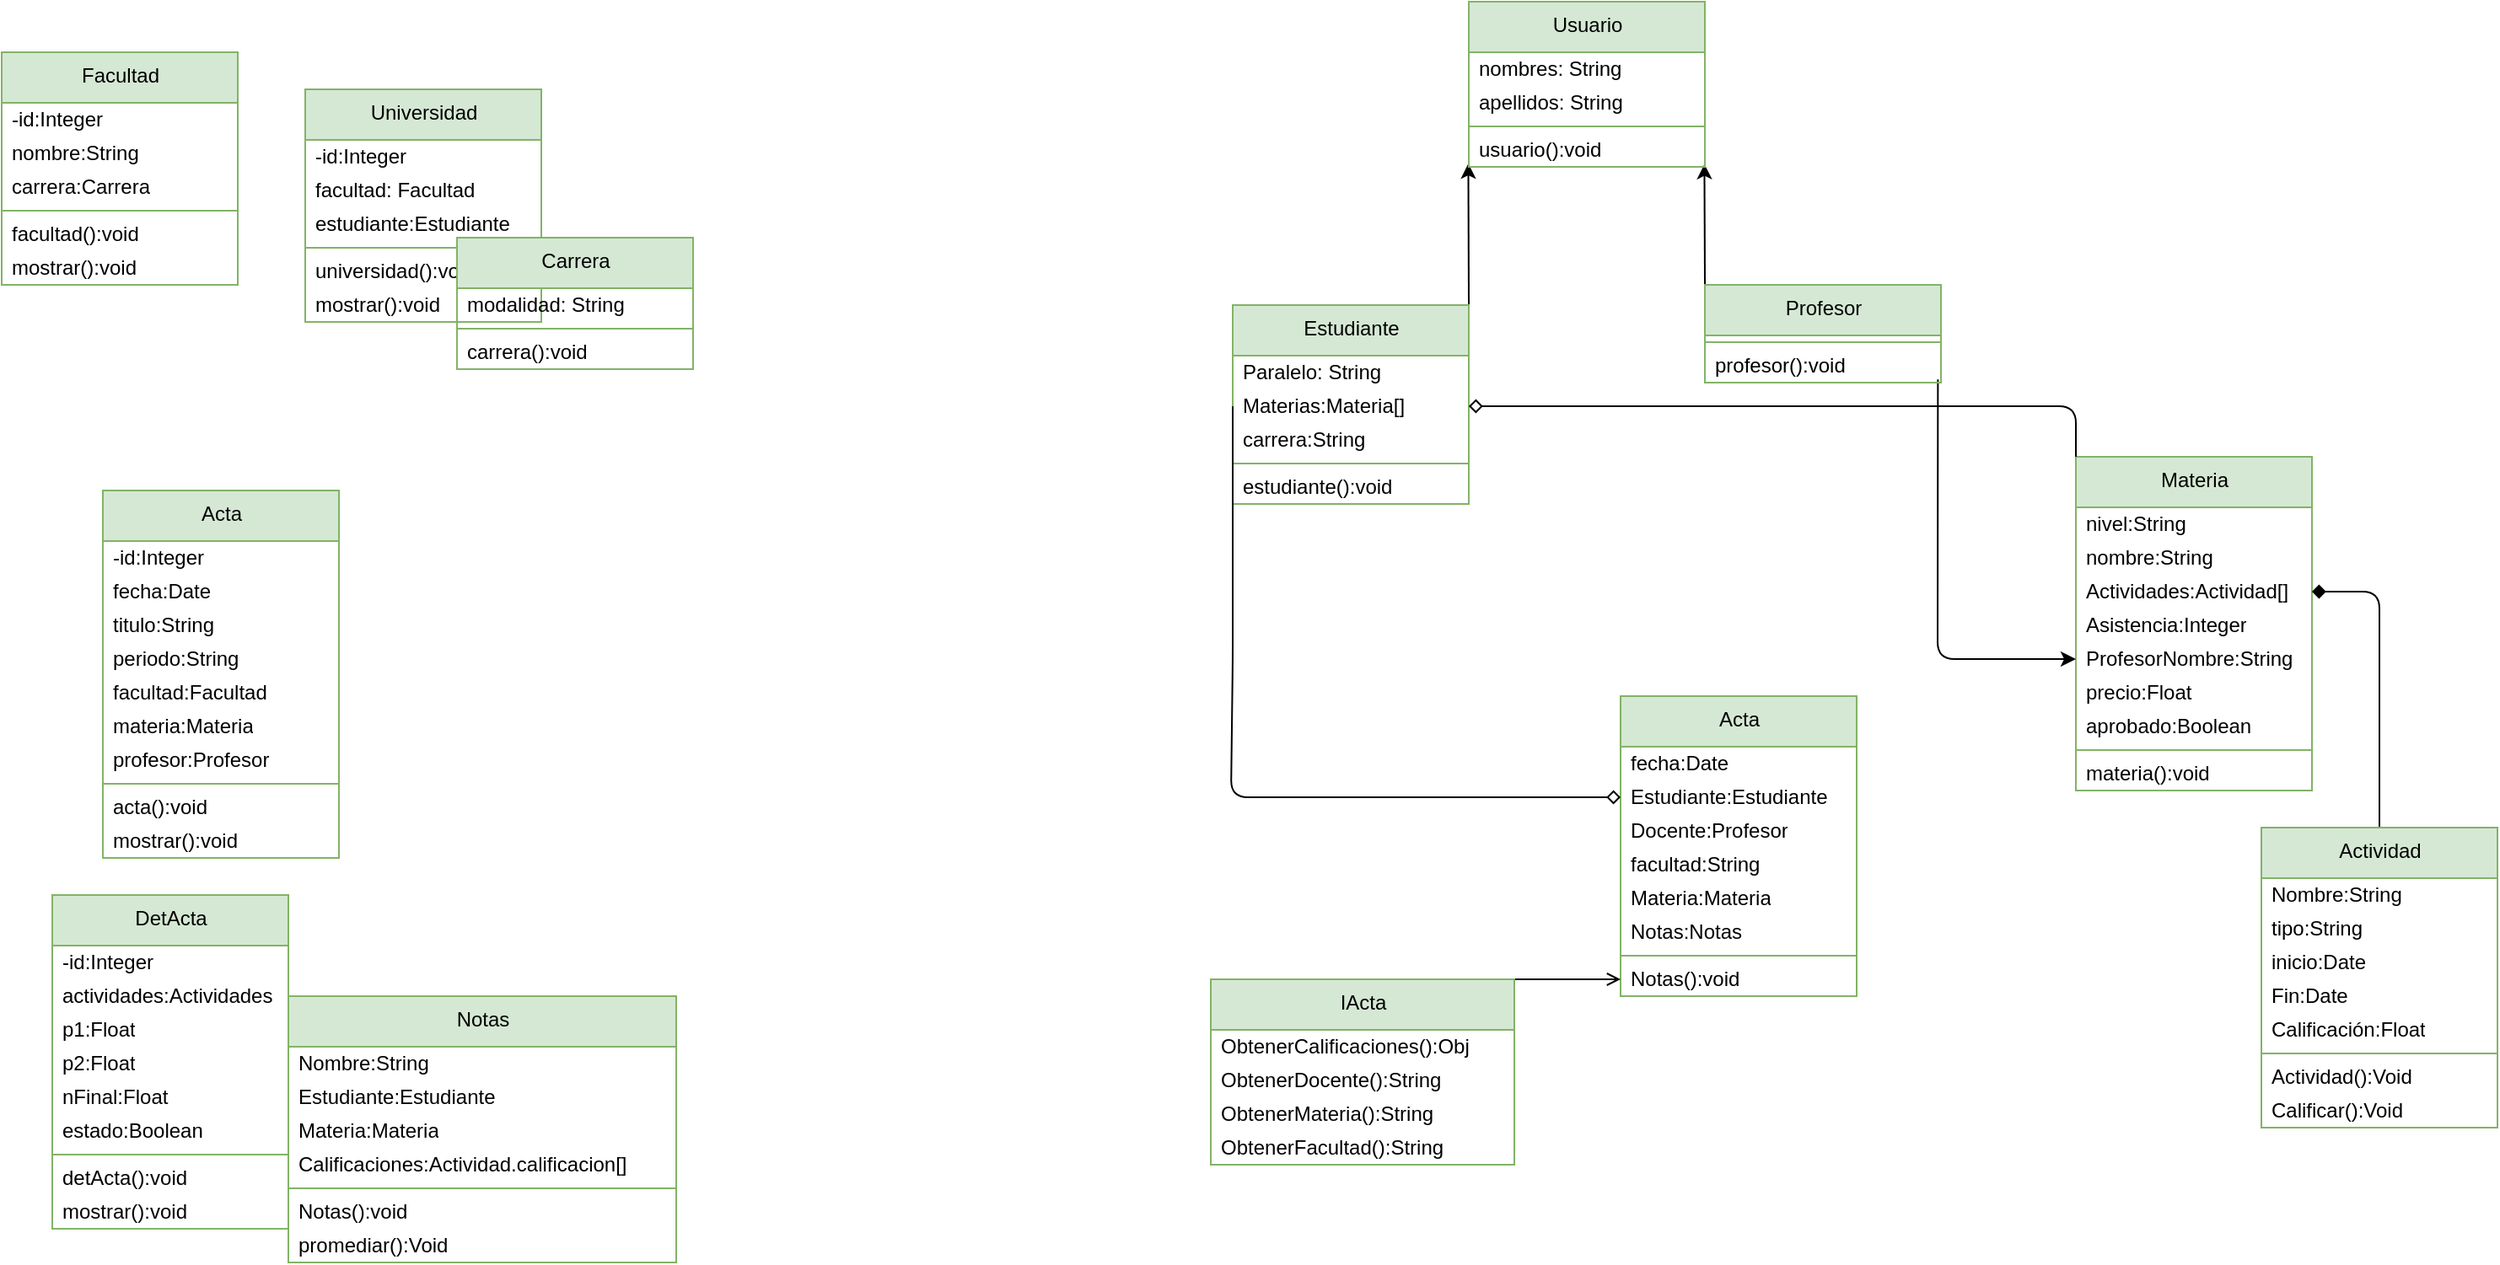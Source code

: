 <mxfile>
    <diagram id="zpyS--Fx3oO-r_F99x0X" name="Página-1">
        <mxGraphModel dx="945" dy="819" grid="1" gridSize="10" guides="1" tooltips="1" connect="1" arrows="1" fold="1" page="1" pageScale="1" pageWidth="827" pageHeight="1169" math="0" shadow="0">
            <root>
                <mxCell id="0"/>
                <mxCell id="1" parent="0"/>
                <mxCell id="2" value="Universidad" style="swimlane;fontStyle=0;align=center;verticalAlign=top;childLayout=stackLayout;horizontal=1;startSize=30;horizontalStack=0;resizeParent=1;resizeParentMax=0;resizeLast=0;collapsible=0;marginBottom=0;html=1;fillColor=#d5e8d4;strokeColor=#82b366;" parent="1" vertex="1">
                    <mxGeometry x="290" y="62" width="140" height="138" as="geometry"/>
                </mxCell>
                <mxCell id="3" value="-id:Integer" style="text;html=1;strokeColor=none;fillColor=none;align=left;verticalAlign=middle;spacingLeft=4;spacingRight=4;overflow=hidden;rotatable=0;points=[[0,0.5],[1,0.5]];portConstraint=eastwest;" parent="2" vertex="1">
                    <mxGeometry y="30" width="140" height="20" as="geometry"/>
                </mxCell>
                <mxCell id="6" value="facultad: Facultad" style="text;html=1;strokeColor=none;fillColor=none;align=left;verticalAlign=middle;spacingLeft=4;spacingRight=4;overflow=hidden;rotatable=0;points=[[0,0.5],[1,0.5]];portConstraint=eastwest;" parent="2" vertex="1">
                    <mxGeometry y="50" width="140" height="20" as="geometry"/>
                </mxCell>
                <mxCell id="12" value="estudiante:Estudiante" style="text;html=1;strokeColor=none;fillColor=none;align=left;verticalAlign=middle;spacingLeft=4;spacingRight=4;overflow=hidden;rotatable=0;points=[[0,0.5],[1,0.5]];portConstraint=eastwest;" parent="2" vertex="1">
                    <mxGeometry y="70" width="140" height="20" as="geometry"/>
                </mxCell>
                <mxCell id="7" value="" style="line;strokeWidth=1;fillColor=#d5e8d4;align=left;verticalAlign=middle;spacingTop=-1;spacingLeft=3;spacingRight=3;rotatable=0;labelPosition=right;points=[];portConstraint=eastwest;strokeColor=#82b366;" parent="2" vertex="1">
                    <mxGeometry y="90" width="140" height="8" as="geometry"/>
                </mxCell>
                <mxCell id="8" value="universidad():void" style="text;html=1;strokeColor=none;fillColor=none;align=left;verticalAlign=middle;spacingLeft=4;spacingRight=4;overflow=hidden;rotatable=0;points=[[0,0.5],[1,0.5]];portConstraint=eastwest;" parent="2" vertex="1">
                    <mxGeometry y="98" width="140" height="20" as="geometry"/>
                </mxCell>
                <mxCell id="9" value="mostrar():void" style="text;html=1;strokeColor=none;fillColor=none;align=left;verticalAlign=middle;spacingLeft=4;spacingRight=4;overflow=hidden;rotatable=0;points=[[0,0.5],[1,0.5]];portConstraint=eastwest;" parent="2" vertex="1">
                    <mxGeometry y="118" width="140" height="20" as="geometry"/>
                </mxCell>
                <mxCell id="13" value="Facultad" style="swimlane;fontStyle=0;align=center;verticalAlign=top;childLayout=stackLayout;horizontal=1;startSize=30;horizontalStack=0;resizeParent=1;resizeParentMax=0;resizeLast=0;collapsible=0;marginBottom=0;html=1;fillColor=#d5e8d4;strokeColor=#82b366;" parent="1" vertex="1">
                    <mxGeometry x="110" y="40" width="140" height="138" as="geometry"/>
                </mxCell>
                <mxCell id="14" value="-id:Integer" style="text;html=1;strokeColor=none;fillColor=none;align=left;verticalAlign=middle;spacingLeft=4;spacingRight=4;overflow=hidden;rotatable=0;points=[[0,0.5],[1,0.5]];portConstraint=eastwest;" parent="13" vertex="1">
                    <mxGeometry y="30" width="140" height="20" as="geometry"/>
                </mxCell>
                <mxCell id="94" value="nombre:String" style="text;html=1;strokeColor=none;fillColor=none;align=left;verticalAlign=middle;spacingLeft=4;spacingRight=4;overflow=hidden;rotatable=0;points=[[0,0.5],[1,0.5]];portConstraint=eastwest;" parent="13" vertex="1">
                    <mxGeometry y="50" width="140" height="20" as="geometry"/>
                </mxCell>
                <mxCell id="15" value="carrera:Carrera" style="text;html=1;strokeColor=none;fillColor=none;align=left;verticalAlign=middle;spacingLeft=4;spacingRight=4;overflow=hidden;rotatable=0;points=[[0,0.5],[1,0.5]];portConstraint=eastwest;" parent="13" vertex="1">
                    <mxGeometry y="70" width="140" height="20" as="geometry"/>
                </mxCell>
                <mxCell id="17" value="" style="line;strokeWidth=1;fillColor=#d5e8d4;align=left;verticalAlign=middle;spacingTop=-1;spacingLeft=3;spacingRight=3;rotatable=0;labelPosition=right;points=[];portConstraint=eastwest;strokeColor=#82b366;" parent="13" vertex="1">
                    <mxGeometry y="90" width="140" height="8" as="geometry"/>
                </mxCell>
                <mxCell id="18" value="facultad():void" style="text;html=1;strokeColor=none;fillColor=none;align=left;verticalAlign=middle;spacingLeft=4;spacingRight=4;overflow=hidden;rotatable=0;points=[[0,0.5],[1,0.5]];portConstraint=eastwest;" parent="13" vertex="1">
                    <mxGeometry y="98" width="140" height="20" as="geometry"/>
                </mxCell>
                <mxCell id="19" value="mostrar():void" style="text;html=1;strokeColor=none;fillColor=none;align=left;verticalAlign=middle;spacingLeft=4;spacingRight=4;overflow=hidden;rotatable=0;points=[[0,0.5],[1,0.5]];portConstraint=eastwest;" parent="13" vertex="1">
                    <mxGeometry y="118" width="140" height="20" as="geometry"/>
                </mxCell>
                <mxCell id="20" value="Carrera" style="swimlane;fontStyle=0;align=center;verticalAlign=top;childLayout=stackLayout;horizontal=1;startSize=30;horizontalStack=0;resizeParent=1;resizeParentMax=0;resizeLast=0;collapsible=0;marginBottom=0;html=1;fillColor=#d5e8d4;strokeColor=#82b366;" parent="1" vertex="1">
                    <mxGeometry x="380" y="150" width="140" height="78" as="geometry"/>
                </mxCell>
                <mxCell id="22" value="modalidad: String" style="text;html=1;strokeColor=none;fillColor=none;align=left;verticalAlign=middle;spacingLeft=4;spacingRight=4;overflow=hidden;rotatable=0;points=[[0,0.5],[1,0.5]];portConstraint=eastwest;" parent="20" vertex="1">
                    <mxGeometry y="30" width="140" height="20" as="geometry"/>
                </mxCell>
                <mxCell id="24" value="" style="line;strokeWidth=1;fillColor=#d5e8d4;align=left;verticalAlign=middle;spacingTop=-1;spacingLeft=3;spacingRight=3;rotatable=0;labelPosition=right;points=[];portConstraint=eastwest;strokeColor=#82b366;" parent="20" vertex="1">
                    <mxGeometry y="50" width="140" height="8" as="geometry"/>
                </mxCell>
                <mxCell id="25" value="carrera():void" style="text;html=1;strokeColor=none;fillColor=none;align=left;verticalAlign=middle;spacingLeft=4;spacingRight=4;overflow=hidden;rotatable=0;points=[[0,0.5],[1,0.5]];portConstraint=eastwest;" parent="20" vertex="1">
                    <mxGeometry y="58" width="140" height="20" as="geometry"/>
                </mxCell>
                <mxCell id="157" style="edgeStyle=none;html=1;exitX=1;exitY=0;exitDx=0;exitDy=0;entryX=-0.002;entryY=0.9;entryDx=0;entryDy=0;entryPerimeter=0;" parent="1" source="29" target="65" edge="1">
                    <mxGeometry relative="1" as="geometry"/>
                </mxCell>
                <mxCell id="29" value="Estudiante" style="swimlane;fontStyle=0;align=center;verticalAlign=top;childLayout=stackLayout;horizontal=1;startSize=30;horizontalStack=0;resizeParent=1;resizeParentMax=0;resizeLast=0;collapsible=0;marginBottom=0;html=1;fillColor=#d5e8d4;strokeColor=#82b366;" parent="1" vertex="1">
                    <mxGeometry x="840" y="190" width="140" height="118" as="geometry"/>
                </mxCell>
                <mxCell id="63" value="Paralelo: String" style="text;html=1;strokeColor=none;fillColor=none;align=left;verticalAlign=middle;spacingLeft=4;spacingRight=4;overflow=hidden;rotatable=0;points=[[0,0.5],[1,0.5]];portConstraint=eastwest;" parent="29" vertex="1">
                    <mxGeometry y="30" width="140" height="20" as="geometry"/>
                </mxCell>
                <mxCell id="151" value="Materias:Materia[]" style="text;html=1;strokeColor=none;fillColor=none;align=left;verticalAlign=middle;spacingLeft=4;spacingRight=4;overflow=hidden;rotatable=0;points=[[0,0.5],[1,0.5]];portConstraint=eastwest;" parent="29" vertex="1">
                    <mxGeometry y="50" width="140" height="20" as="geometry"/>
                </mxCell>
                <mxCell id="152" value="carrera:String" style="text;html=1;strokeColor=none;fillColor=none;align=left;verticalAlign=middle;spacingLeft=4;spacingRight=4;overflow=hidden;rotatable=0;points=[[0,0.5],[1,0.5]];portConstraint=eastwest;" parent="29" vertex="1">
                    <mxGeometry y="70" width="140" height="20" as="geometry"/>
                </mxCell>
                <mxCell id="34" value="" style="line;strokeWidth=1;fillColor=#d5e8d4;align=left;verticalAlign=middle;spacingTop=-1;spacingLeft=3;spacingRight=3;rotatable=0;labelPosition=right;points=[];portConstraint=eastwest;strokeColor=#82b366;" parent="29" vertex="1">
                    <mxGeometry y="90" width="140" height="8" as="geometry"/>
                </mxCell>
                <mxCell id="35" value="estudiante():void" style="text;html=1;strokeColor=none;fillColor=none;align=left;verticalAlign=middle;spacingLeft=4;spacingRight=4;overflow=hidden;rotatable=0;points=[[0,0.5],[1,0.5]];portConstraint=eastwest;" parent="29" vertex="1">
                    <mxGeometry y="98" width="140" height="20" as="geometry"/>
                </mxCell>
                <mxCell id="153" style="edgeStyle=none;html=1;entryX=0.998;entryY=0.917;entryDx=0;entryDy=0;entryPerimeter=0;exitX=0;exitY=0;exitDx=0;exitDy=0;fontStyle=0;" parent="1" source="49" target="65" edge="1">
                    <mxGeometry relative="1" as="geometry"/>
                </mxCell>
                <mxCell id="58" value="Usuario" style="swimlane;fontStyle=0;align=center;verticalAlign=top;childLayout=stackLayout;horizontal=1;startSize=30;horizontalStack=0;resizeParent=1;resizeParentMax=0;resizeLast=0;collapsible=0;marginBottom=0;html=1;fillColor=#d5e8d4;strokeColor=#82b366;" parent="1" vertex="1">
                    <mxGeometry x="980" y="10" width="140" height="98" as="geometry"/>
                </mxCell>
                <mxCell id="60" value="nombres: String" style="text;html=1;strokeColor=none;fillColor=none;align=left;verticalAlign=middle;spacingLeft=4;spacingRight=4;overflow=hidden;rotatable=0;points=[[0,0.5],[1,0.5]];portConstraint=eastwest;" parent="58" vertex="1">
                    <mxGeometry y="30" width="140" height="20" as="geometry"/>
                </mxCell>
                <mxCell id="61" value="apellidos: String" style="text;html=1;strokeColor=none;fillColor=none;align=left;verticalAlign=middle;spacingLeft=4;spacingRight=4;overflow=hidden;rotatable=0;points=[[0,0.5],[1,0.5]];portConstraint=eastwest;" parent="58" vertex="1">
                    <mxGeometry y="50" width="140" height="20" as="geometry"/>
                </mxCell>
                <mxCell id="64" value="" style="line;strokeWidth=1;fillColor=#d5e8d4;align=left;verticalAlign=middle;spacingTop=-1;spacingLeft=3;spacingRight=3;rotatable=0;labelPosition=right;points=[];portConstraint=eastwest;strokeColor=#82b366;" parent="58" vertex="1">
                    <mxGeometry y="70" width="140" height="8" as="geometry"/>
                </mxCell>
                <mxCell id="65" value="usuario():void" style="text;html=1;strokeColor=none;fillColor=none;align=left;verticalAlign=middle;spacingLeft=4;spacingRight=4;overflow=hidden;rotatable=0;points=[[0,0.5],[1,0.5]];portConstraint=eastwest;" parent="58" vertex="1">
                    <mxGeometry y="78" width="140" height="20" as="geometry"/>
                </mxCell>
                <mxCell id="73" value="Materia" style="swimlane;fontStyle=0;align=center;verticalAlign=top;childLayout=stackLayout;horizontal=1;startSize=30;horizontalStack=0;resizeParent=1;resizeParentMax=0;resizeLast=0;collapsible=0;marginBottom=0;html=1;fillColor=#d5e8d4;strokeColor=#82b366;" parent="1" vertex="1">
                    <mxGeometry x="1340" y="280" width="140" height="198" as="geometry"/>
                </mxCell>
                <mxCell id="96" value="nivel:String" style="text;html=1;strokeColor=none;fillColor=none;align=left;verticalAlign=middle;spacingLeft=4;spacingRight=4;overflow=hidden;rotatable=0;points=[[0,0.5],[1,0.5]];portConstraint=eastwest;" parent="73" vertex="1">
                    <mxGeometry y="30" width="140" height="20" as="geometry"/>
                </mxCell>
                <mxCell id="95" value="nombre:String" style="text;html=1;strokeColor=none;fillColor=none;align=left;verticalAlign=middle;spacingLeft=4;spacingRight=4;overflow=hidden;rotatable=0;points=[[0,0.5],[1,0.5]];portConstraint=eastwest;" parent="73" vertex="1">
                    <mxGeometry y="50" width="140" height="20" as="geometry"/>
                </mxCell>
                <mxCell id="159" value="Actividades:Actividad[]" style="text;html=1;strokeColor=none;fillColor=none;align=left;verticalAlign=middle;spacingLeft=4;spacingRight=4;overflow=hidden;rotatable=0;points=[[0,0.5],[1,0.5]];portConstraint=eastwest;" parent="73" vertex="1">
                    <mxGeometry y="70" width="140" height="20" as="geometry"/>
                </mxCell>
                <mxCell id="68" value="Asistencia:Integer" style="text;html=1;strokeColor=none;fillColor=none;align=left;verticalAlign=middle;spacingLeft=4;spacingRight=4;overflow=hidden;rotatable=0;points=[[0,0.5],[1,0.5]];portConstraint=eastwest;" parent="73" vertex="1">
                    <mxGeometry y="90" width="140" height="20" as="geometry"/>
                </mxCell>
                <mxCell id="199" value="ProfesorNombre:String" style="text;html=1;strokeColor=none;fillColor=none;align=left;verticalAlign=middle;spacingLeft=4;spacingRight=4;overflow=hidden;rotatable=0;points=[[0,0.5],[1,0.5]];portConstraint=eastwest;" vertex="1" parent="73">
                    <mxGeometry y="110" width="140" height="20" as="geometry"/>
                </mxCell>
                <mxCell id="200" value="precio:Float" style="text;html=1;strokeColor=none;fillColor=none;align=left;verticalAlign=middle;spacingLeft=4;spacingRight=4;overflow=hidden;rotatable=0;points=[[0,0.5],[1,0.5]];portConstraint=eastwest;" vertex="1" parent="73">
                    <mxGeometry y="130" width="140" height="20" as="geometry"/>
                </mxCell>
                <mxCell id="190" value="aprobado:Boolean" style="text;html=1;strokeColor=none;fillColor=none;align=left;verticalAlign=middle;spacingLeft=4;spacingRight=4;overflow=hidden;rotatable=0;points=[[0,0.5],[1,0.5]];portConstraint=eastwest;" vertex="1" parent="73">
                    <mxGeometry y="150" width="140" height="20" as="geometry"/>
                </mxCell>
                <mxCell id="76" value="" style="line;strokeWidth=1;fillColor=#d5e8d4;align=left;verticalAlign=middle;spacingTop=-1;spacingLeft=3;spacingRight=3;rotatable=0;labelPosition=right;points=[];portConstraint=eastwest;strokeColor=#82b366;" parent="73" vertex="1">
                    <mxGeometry y="170" width="140" height="8" as="geometry"/>
                </mxCell>
                <mxCell id="77" value="materia():void" style="text;html=1;strokeColor=none;fillColor=none;align=left;verticalAlign=middle;spacingLeft=4;spacingRight=4;overflow=hidden;rotatable=0;points=[[0,0.5],[1,0.5]];portConstraint=eastwest;" parent="73" vertex="1">
                    <mxGeometry y="178" width="140" height="20" as="geometry"/>
                </mxCell>
                <mxCell id="80" value="Acta" style="swimlane;fontStyle=0;align=center;verticalAlign=top;childLayout=stackLayout;horizontal=1;startSize=30;horizontalStack=0;resizeParent=1;resizeParentMax=0;resizeLast=0;collapsible=0;marginBottom=0;html=1;fillColor=#d5e8d4;strokeColor=#82b366;" parent="1" vertex="1">
                    <mxGeometry x="170" y="300" width="140" height="218" as="geometry"/>
                </mxCell>
                <mxCell id="81" value="-id:Integer" style="text;html=1;strokeColor=none;fillColor=none;align=left;verticalAlign=middle;spacingLeft=4;spacingRight=4;overflow=hidden;rotatable=0;points=[[0,0.5],[1,0.5]];portConstraint=eastwest;" parent="80" vertex="1">
                    <mxGeometry y="30" width="140" height="20" as="geometry"/>
                </mxCell>
                <mxCell id="82" value="fecha:Date" style="text;html=1;strokeColor=none;fillColor=none;align=left;verticalAlign=middle;spacingLeft=4;spacingRight=4;overflow=hidden;rotatable=0;points=[[0,0.5],[1,0.5]];portConstraint=eastwest;" parent="80" vertex="1">
                    <mxGeometry y="50" width="140" height="20" as="geometry"/>
                </mxCell>
                <mxCell id="83" value="titulo:String" style="text;html=1;strokeColor=none;fillColor=none;align=left;verticalAlign=middle;spacingLeft=4;spacingRight=4;overflow=hidden;rotatable=0;points=[[0,0.5],[1,0.5]];portConstraint=eastwest;" parent="80" vertex="1">
                    <mxGeometry y="70" width="140" height="20" as="geometry"/>
                </mxCell>
                <mxCell id="93" value="periodo:String" style="text;html=1;strokeColor=none;fillColor=none;align=left;verticalAlign=middle;spacingLeft=4;spacingRight=4;overflow=hidden;rotatable=0;points=[[0,0.5],[1,0.5]];portConstraint=eastwest;" parent="80" vertex="1">
                    <mxGeometry y="90" width="140" height="20" as="geometry"/>
                </mxCell>
                <mxCell id="84" value="facultad:Facultad" style="text;html=1;strokeColor=none;fillColor=none;align=left;verticalAlign=middle;spacingLeft=4;spacingRight=4;overflow=hidden;rotatable=0;points=[[0,0.5],[1,0.5]];portConstraint=eastwest;" parent="80" vertex="1">
                    <mxGeometry y="110" width="140" height="20" as="geometry"/>
                </mxCell>
                <mxCell id="86" value="materia:Materia" style="text;html=1;strokeColor=none;fillColor=none;align=left;verticalAlign=middle;spacingLeft=4;spacingRight=4;overflow=hidden;rotatable=0;points=[[0,0.5],[1,0.5]];portConstraint=eastwest;" parent="80" vertex="1">
                    <mxGeometry y="130" width="140" height="20" as="geometry"/>
                </mxCell>
                <mxCell id="87" value="profesor:Profesor" style="text;html=1;strokeColor=none;fillColor=none;align=left;verticalAlign=middle;spacingLeft=4;spacingRight=4;overflow=hidden;rotatable=0;points=[[0,0.5],[1,0.5]];portConstraint=eastwest;" parent="80" vertex="1">
                    <mxGeometry y="150" width="140" height="20" as="geometry"/>
                </mxCell>
                <mxCell id="89" value="" style="line;strokeWidth=1;fillColor=#d5e8d4;align=left;verticalAlign=middle;spacingTop=-1;spacingLeft=3;spacingRight=3;rotatable=0;labelPosition=right;points=[];portConstraint=eastwest;strokeColor=#82b366;" parent="80" vertex="1">
                    <mxGeometry y="170" width="140" height="8" as="geometry"/>
                </mxCell>
                <mxCell id="90" value="acta():void" style="text;html=1;strokeColor=none;fillColor=none;align=left;verticalAlign=middle;spacingLeft=4;spacingRight=4;overflow=hidden;rotatable=0;points=[[0,0.5],[1,0.5]];portConstraint=eastwest;" parent="80" vertex="1">
                    <mxGeometry y="178" width="140" height="20" as="geometry"/>
                </mxCell>
                <mxCell id="91" value="mostrar():void" style="text;html=1;strokeColor=none;fillColor=none;align=left;verticalAlign=middle;spacingLeft=4;spacingRight=4;overflow=hidden;rotatable=0;points=[[0,0.5],[1,0.5]];portConstraint=eastwest;" parent="80" vertex="1">
                    <mxGeometry y="198" width="140" height="20" as="geometry"/>
                </mxCell>
                <mxCell id="98" value="DetActa" style="swimlane;fontStyle=0;align=center;verticalAlign=top;childLayout=stackLayout;horizontal=1;startSize=30;horizontalStack=0;resizeParent=1;resizeParentMax=0;resizeLast=0;collapsible=0;marginBottom=0;html=1;fillColor=#d5e8d4;strokeColor=#82b366;" parent="1" vertex="1">
                    <mxGeometry x="140" y="540" width="140" height="198" as="geometry"/>
                </mxCell>
                <mxCell id="99" value="-id:Integer" style="text;html=1;strokeColor=none;fillColor=none;align=left;verticalAlign=middle;spacingLeft=4;spacingRight=4;overflow=hidden;rotatable=0;points=[[0,0.5],[1,0.5]];portConstraint=eastwest;" parent="98" vertex="1">
                    <mxGeometry y="30" width="140" height="20" as="geometry"/>
                </mxCell>
                <mxCell id="135" value="actividades:Actividades" style="text;html=1;strokeColor=none;fillColor=none;align=left;verticalAlign=middle;spacingLeft=4;spacingRight=4;overflow=hidden;rotatable=0;points=[[0,0.5],[1,0.5]];portConstraint=eastwest;" parent="98" vertex="1">
                    <mxGeometry y="50" width="140" height="20" as="geometry"/>
                </mxCell>
                <mxCell id="133" value="p1:Float" style="text;html=1;strokeColor=none;fillColor=none;align=left;verticalAlign=middle;spacingLeft=4;spacingRight=4;overflow=hidden;rotatable=0;points=[[0,0.5],[1,0.5]];portConstraint=eastwest;" parent="98" vertex="1">
                    <mxGeometry y="70" width="140" height="20" as="geometry"/>
                </mxCell>
                <mxCell id="134" value="p2:Float" style="text;html=1;strokeColor=none;fillColor=none;align=left;verticalAlign=middle;spacingLeft=4;spacingRight=4;overflow=hidden;rotatable=0;points=[[0,0.5],[1,0.5]];portConstraint=eastwest;" parent="98" vertex="1">
                    <mxGeometry y="90" width="140" height="20" as="geometry"/>
                </mxCell>
                <mxCell id="137" value="nFinal:Float" style="text;html=1;strokeColor=none;fillColor=none;align=left;verticalAlign=middle;spacingLeft=4;spacingRight=4;overflow=hidden;rotatable=0;points=[[0,0.5],[1,0.5]];portConstraint=eastwest;" parent="98" vertex="1">
                    <mxGeometry y="110" width="140" height="20" as="geometry"/>
                </mxCell>
                <mxCell id="141" value="estado:Boolean" style="text;html=1;strokeColor=none;fillColor=none;align=left;verticalAlign=middle;spacingLeft=4;spacingRight=4;overflow=hidden;rotatable=0;points=[[0,0.5],[1,0.5]];portConstraint=eastwest;" parent="98" vertex="1">
                    <mxGeometry y="130" width="140" height="20" as="geometry"/>
                </mxCell>
                <mxCell id="106" value="" style="line;strokeWidth=1;fillColor=#d5e8d4;align=left;verticalAlign=middle;spacingTop=-1;spacingLeft=3;spacingRight=3;rotatable=0;labelPosition=right;points=[];portConstraint=eastwest;strokeColor=#82b366;" parent="98" vertex="1">
                    <mxGeometry y="150" width="140" height="8" as="geometry"/>
                </mxCell>
                <mxCell id="107" value="detActa():void" style="text;html=1;strokeColor=none;fillColor=none;align=left;verticalAlign=middle;spacingLeft=4;spacingRight=4;overflow=hidden;rotatable=0;points=[[0,0.5],[1,0.5]];portConstraint=eastwest;" parent="98" vertex="1">
                    <mxGeometry y="158" width="140" height="20" as="geometry"/>
                </mxCell>
                <mxCell id="108" value="mostrar():void" style="text;html=1;strokeColor=none;fillColor=none;align=left;verticalAlign=middle;spacingLeft=4;spacingRight=4;overflow=hidden;rotatable=0;points=[[0,0.5],[1,0.5]];portConstraint=eastwest;" parent="98" vertex="1">
                    <mxGeometry y="178" width="140" height="20" as="geometry"/>
                </mxCell>
                <mxCell id="173" style="edgeStyle=none;html=1;exitX=0.5;exitY=0;exitDx=0;exitDy=0;entryX=1;entryY=0.5;entryDx=0;entryDy=0;endArrow=diamond;endFill=1;" parent="1" source="109" target="159" edge="1">
                    <mxGeometry relative="1" as="geometry">
                        <Array as="points">
                            <mxPoint x="1520" y="360"/>
                        </Array>
                    </mxGeometry>
                </mxCell>
                <mxCell id="109" value="Actividad" style="swimlane;fontStyle=0;align=center;verticalAlign=top;childLayout=stackLayout;horizontal=1;startSize=30;horizontalStack=0;resizeParent=1;resizeParentMax=0;resizeLast=0;collapsible=0;marginBottom=0;html=1;fillColor=#d5e8d4;strokeColor=#82b366;" parent="1" vertex="1">
                    <mxGeometry x="1450" y="500" width="140" height="178" as="geometry"/>
                </mxCell>
                <mxCell id="131" value="Nombre:String" style="text;html=1;strokeColor=none;fillColor=none;align=left;verticalAlign=middle;spacingLeft=4;spacingRight=4;overflow=hidden;rotatable=0;points=[[0,0.5],[1,0.5]];portConstraint=eastwest;" parent="109" vertex="1">
                    <mxGeometry y="30" width="140" height="20" as="geometry"/>
                </mxCell>
                <mxCell id="164" value="tipo:String" style="text;html=1;strokeColor=none;fillColor=none;align=left;verticalAlign=middle;spacingLeft=4;spacingRight=4;overflow=hidden;rotatable=0;points=[[0,0.5],[1,0.5]];portConstraint=eastwest;" parent="109" vertex="1">
                    <mxGeometry y="50" width="140" height="20" as="geometry"/>
                </mxCell>
                <mxCell id="160" value="inicio:Date" style="text;html=1;strokeColor=none;fillColor=none;align=left;verticalAlign=middle;spacingLeft=4;spacingRight=4;overflow=hidden;rotatable=0;points=[[0,0.5],[1,0.5]];portConstraint=eastwest;" parent="109" vertex="1">
                    <mxGeometry y="70" width="140" height="20" as="geometry"/>
                </mxCell>
                <mxCell id="161" value="Fin:Date" style="text;html=1;strokeColor=none;fillColor=none;align=left;verticalAlign=middle;spacingLeft=4;spacingRight=4;overflow=hidden;rotatable=0;points=[[0,0.5],[1,0.5]];portConstraint=eastwest;" parent="109" vertex="1">
                    <mxGeometry y="90" width="140" height="20" as="geometry"/>
                </mxCell>
                <mxCell id="162" value="Calificación:Float" style="text;html=1;strokeColor=none;fillColor=none;align=left;verticalAlign=middle;spacingLeft=4;spacingRight=4;overflow=hidden;rotatable=0;points=[[0,0.5],[1,0.5]];portConstraint=eastwest;" parent="109" vertex="1">
                    <mxGeometry y="110" width="140" height="20" as="geometry"/>
                </mxCell>
                <mxCell id="115" value="" style="line;strokeWidth=1;fillColor=#d5e8d4;align=left;verticalAlign=middle;spacingTop=-1;spacingLeft=3;spacingRight=3;rotatable=0;labelPosition=right;points=[];portConstraint=eastwest;strokeColor=#82b366;" parent="109" vertex="1">
                    <mxGeometry y="130" width="140" height="8" as="geometry"/>
                </mxCell>
                <mxCell id="116" value="Actividad():Void" style="text;html=1;strokeColor=none;fillColor=none;align=left;verticalAlign=middle;spacingLeft=4;spacingRight=4;overflow=hidden;rotatable=0;points=[[0,0.5],[1,0.5]];portConstraint=eastwest;" parent="109" vertex="1">
                    <mxGeometry y="138" width="140" height="20" as="geometry"/>
                </mxCell>
                <mxCell id="193" value="Calificar():Void" style="text;html=1;strokeColor=none;fillColor=none;align=left;verticalAlign=middle;spacingLeft=4;spacingRight=4;overflow=hidden;rotatable=0;points=[[0,0.5],[1,0.5]];portConstraint=eastwest;" vertex="1" parent="109">
                    <mxGeometry y="158" width="140" height="20" as="geometry"/>
                </mxCell>
                <mxCell id="174" style="edgeStyle=none;html=1;exitX=0.987;exitY=0.908;exitDx=0;exitDy=0;endArrow=classic;endFill=1;startArrow=none;startFill=0;exitPerimeter=0;entryX=0;entryY=0.5;entryDx=0;entryDy=0;" parent="1" source="56" target="199" edge="1">
                    <mxGeometry relative="1" as="geometry">
                        <mxPoint x="1340" y="258" as="targetPoint"/>
                        <Array as="points">
                            <mxPoint x="1258" y="400"/>
                        </Array>
                    </mxGeometry>
                </mxCell>
                <mxCell id="177" style="edgeStyle=none;html=1;exitX=1;exitY=0.5;exitDx=0;exitDy=0;entryX=0;entryY=0;entryDx=0;entryDy=0;startArrow=diamond;startFill=0;endArrow=none;endFill=0;" parent="1" source="151" target="73" edge="1">
                    <mxGeometry relative="1" as="geometry">
                        <Array as="points">
                            <mxPoint x="1160" y="250"/>
                            <mxPoint x="1340" y="250"/>
                        </Array>
                    </mxGeometry>
                </mxCell>
                <mxCell id="49" value="Profesor" style="swimlane;fontStyle=0;align=center;verticalAlign=top;childLayout=stackLayout;horizontal=1;startSize=30;horizontalStack=0;resizeParent=1;resizeParentMax=0;resizeLast=0;collapsible=0;marginBottom=0;html=1;fillColor=#d5e8d4;strokeColor=#82b366;" parent="1" vertex="1">
                    <mxGeometry x="1120" y="178" width="140" height="58" as="geometry"/>
                </mxCell>
                <mxCell id="55" value="" style="line;strokeWidth=1;fillColor=#d5e8d4;align=left;verticalAlign=middle;spacingTop=-1;spacingLeft=3;spacingRight=3;rotatable=0;labelPosition=right;points=[];portConstraint=eastwest;strokeColor=#82b366;" parent="49" vertex="1">
                    <mxGeometry y="30" width="140" height="8" as="geometry"/>
                </mxCell>
                <mxCell id="56" value="profesor():void" style="text;html=1;strokeColor=none;fillColor=none;align=left;verticalAlign=middle;spacingLeft=4;spacingRight=4;overflow=hidden;rotatable=0;points=[[0,0.5],[1,0.5]];portConstraint=eastwest;" parent="49" vertex="1">
                    <mxGeometry y="38" width="140" height="20" as="geometry"/>
                </mxCell>
                <mxCell id="181" value="Notas" style="swimlane;fontStyle=0;align=center;verticalAlign=top;childLayout=stackLayout;horizontal=1;startSize=30;horizontalStack=0;resizeParent=1;resizeParentMax=0;resizeLast=0;collapsible=0;marginBottom=0;html=1;fillColor=#d5e8d4;strokeColor=#82b366;" vertex="1" parent="1">
                    <mxGeometry x="280" y="600" width="230" height="158" as="geometry"/>
                </mxCell>
                <mxCell id="182" value="Nombre:String" style="text;html=1;strokeColor=none;fillColor=none;align=left;verticalAlign=middle;spacingLeft=4;spacingRight=4;overflow=hidden;rotatable=0;points=[[0,0.5],[1,0.5]];portConstraint=eastwest;" vertex="1" parent="181">
                    <mxGeometry y="30" width="230" height="20" as="geometry"/>
                </mxCell>
                <mxCell id="183" value="Estudiante:Estudiante" style="text;html=1;strokeColor=none;fillColor=none;align=left;verticalAlign=middle;spacingLeft=4;spacingRight=4;overflow=hidden;rotatable=0;points=[[0,0.5],[1,0.5]];portConstraint=eastwest;" vertex="1" parent="181">
                    <mxGeometry y="50" width="230" height="20" as="geometry"/>
                </mxCell>
                <mxCell id="196" value="Materia:Materia" style="text;html=1;strokeColor=none;fillColor=none;align=left;verticalAlign=middle;spacingLeft=4;spacingRight=4;overflow=hidden;rotatable=0;points=[[0,0.5],[1,0.5]];portConstraint=eastwest;" vertex="1" parent="181">
                    <mxGeometry y="70" width="230" height="20" as="geometry"/>
                </mxCell>
                <mxCell id="186" value="Calificaciones:Actividad.calificacion[]" style="text;html=1;strokeColor=none;fillColor=none;align=left;verticalAlign=middle;spacingLeft=4;spacingRight=4;overflow=hidden;rotatable=0;points=[[0,0.5],[1,0.5]];portConstraint=eastwest;" vertex="1" parent="181">
                    <mxGeometry y="90" width="230" height="20" as="geometry"/>
                </mxCell>
                <mxCell id="187" value="" style="line;strokeWidth=1;fillColor=#d5e8d4;align=left;verticalAlign=middle;spacingTop=-1;spacingLeft=3;spacingRight=3;rotatable=0;labelPosition=right;points=[];portConstraint=eastwest;strokeColor=#82b366;" vertex="1" parent="181">
                    <mxGeometry y="110" width="230" height="8" as="geometry"/>
                </mxCell>
                <mxCell id="188" value="Notas():void" style="text;html=1;strokeColor=none;fillColor=none;align=left;verticalAlign=middle;spacingLeft=4;spacingRight=4;overflow=hidden;rotatable=0;points=[[0,0.5],[1,0.5]];portConstraint=eastwest;" vertex="1" parent="181">
                    <mxGeometry y="118" width="230" height="20" as="geometry"/>
                </mxCell>
                <mxCell id="191" value="promediar():Void" style="text;html=1;strokeColor=none;fillColor=none;align=left;verticalAlign=middle;spacingLeft=4;spacingRight=4;overflow=hidden;rotatable=0;points=[[0,0.5],[1,0.5]];portConstraint=eastwest;" vertex="1" parent="181">
                    <mxGeometry y="138" width="230" height="20" as="geometry"/>
                </mxCell>
                <mxCell id="202" value="Acta" style="swimlane;fontStyle=0;align=center;verticalAlign=top;childLayout=stackLayout;horizontal=1;startSize=30;horizontalStack=0;resizeParent=1;resizeParentMax=0;resizeLast=0;collapsible=0;marginBottom=0;html=1;fillColor=#d5e8d4;strokeColor=#82b366;" vertex="1" parent="1">
                    <mxGeometry x="1070" y="422" width="140" height="178" as="geometry"/>
                </mxCell>
                <mxCell id="203" value="fecha:Date" style="text;html=1;strokeColor=none;fillColor=none;align=left;verticalAlign=middle;spacingLeft=4;spacingRight=4;overflow=hidden;rotatable=0;points=[[0,0.5],[1,0.5]];portConstraint=eastwest;" vertex="1" parent="202">
                    <mxGeometry y="30" width="140" height="20" as="geometry"/>
                </mxCell>
                <mxCell id="204" value="Estudiante:Estudiante" style="text;html=1;strokeColor=none;fillColor=none;align=left;verticalAlign=middle;spacingLeft=4;spacingRight=4;overflow=hidden;rotatable=0;points=[[0,0.5],[1,0.5]];portConstraint=eastwest;" vertex="1" parent="202">
                    <mxGeometry y="50" width="140" height="20" as="geometry"/>
                </mxCell>
                <mxCell id="205" value="Docente:Profesor" style="text;html=1;strokeColor=none;fillColor=none;align=left;verticalAlign=middle;spacingLeft=4;spacingRight=4;overflow=hidden;rotatable=0;points=[[0,0.5],[1,0.5]];portConstraint=eastwest;" vertex="1" parent="202">
                    <mxGeometry y="70" width="140" height="20" as="geometry"/>
                </mxCell>
                <mxCell id="206" value="facultad:String" style="text;html=1;strokeColor=none;fillColor=none;align=left;verticalAlign=middle;spacingLeft=4;spacingRight=4;overflow=hidden;rotatable=0;points=[[0,0.5],[1,0.5]];portConstraint=eastwest;" vertex="1" parent="202">
                    <mxGeometry y="90" width="140" height="20" as="geometry"/>
                </mxCell>
                <mxCell id="210" value="Materia:Materia" style="text;html=1;strokeColor=none;fillColor=none;align=left;verticalAlign=middle;spacingLeft=4;spacingRight=4;overflow=hidden;rotatable=0;points=[[0,0.5],[1,0.5]];portConstraint=eastwest;" vertex="1" parent="202">
                    <mxGeometry y="110" width="140" height="20" as="geometry"/>
                </mxCell>
                <mxCell id="212" value="Notas:Notas" style="text;html=1;strokeColor=none;fillColor=none;align=left;verticalAlign=middle;spacingLeft=4;spacingRight=4;overflow=hidden;rotatable=0;points=[[0,0.5],[1,0.5]];portConstraint=eastwest;" vertex="1" parent="202">
                    <mxGeometry y="130" width="140" height="20" as="geometry"/>
                </mxCell>
                <mxCell id="207" value="" style="line;strokeWidth=1;fillColor=#d5e8d4;align=left;verticalAlign=middle;spacingTop=-1;spacingLeft=3;spacingRight=3;rotatable=0;labelPosition=right;points=[];portConstraint=eastwest;strokeColor=#82b366;" vertex="1" parent="202">
                    <mxGeometry y="150" width="140" height="8" as="geometry"/>
                </mxCell>
                <mxCell id="208" value="Notas():void" style="text;html=1;strokeColor=none;fillColor=none;align=left;verticalAlign=middle;spacingLeft=4;spacingRight=4;overflow=hidden;rotatable=0;points=[[0,0.5],[1,0.5]];portConstraint=eastwest;" vertex="1" parent="202">
                    <mxGeometry y="158" width="140" height="20" as="geometry"/>
                </mxCell>
                <mxCell id="214" style="edgeStyle=none;html=1;exitX=0;exitY=0.5;exitDx=0;exitDy=0;startArrow=none;startFill=0;endArrow=diamond;endFill=0;entryX=0;entryY=0.5;entryDx=0;entryDy=0;" edge="1" parent="1" source="151" target="204">
                    <mxGeometry relative="1" as="geometry">
                        <mxPoint x="1127" y="618" as="sourcePoint"/>
                        <mxPoint x="1170" y="750" as="targetPoint"/>
                        <Array as="points">
                            <mxPoint x="840" y="400"/>
                            <mxPoint x="839" y="482"/>
                        </Array>
                    </mxGeometry>
                </mxCell>
                <mxCell id="227" style="edgeStyle=none;html=1;startArrow=none;startFill=0;endArrow=open;endFill=0;exitX=1;exitY=0;exitDx=0;exitDy=0;entryX=0;entryY=0.5;entryDx=0;entryDy=0;" edge="1" parent="1" source="215" target="208">
                    <mxGeometry relative="1" as="geometry">
                        <mxPoint x="1160" y="790" as="targetPoint"/>
                    </mxGeometry>
                </mxCell>
                <mxCell id="215" value="IActa" style="swimlane;fontStyle=0;align=center;verticalAlign=top;childLayout=stackLayout;horizontal=1;startSize=30;horizontalStack=0;resizeParent=1;resizeParentMax=0;resizeLast=0;collapsible=0;marginBottom=0;html=1;fillColor=#d5e8d4;strokeColor=#82b366;" vertex="1" parent="1">
                    <mxGeometry x="827" y="590" width="180" height="110" as="geometry"/>
                </mxCell>
                <mxCell id="223" value="ObtenerCalificaciones():Obj" style="text;html=1;strokeColor=none;fillColor=none;align=left;verticalAlign=middle;spacingLeft=4;spacingRight=4;overflow=hidden;rotatable=0;points=[[0,0.5],[1,0.5]];portConstraint=eastwest;" vertex="1" parent="215">
                    <mxGeometry y="30" width="180" height="20" as="geometry"/>
                </mxCell>
                <mxCell id="224" value="ObtenerDocente():String" style="text;html=1;strokeColor=none;fillColor=none;align=left;verticalAlign=middle;spacingLeft=4;spacingRight=4;overflow=hidden;rotatable=0;points=[[0,0.5],[1,0.5]];portConstraint=eastwest;" vertex="1" parent="215">
                    <mxGeometry y="50" width="180" height="20" as="geometry"/>
                </mxCell>
                <mxCell id="225" value="ObtenerMateria():String" style="text;html=1;strokeColor=none;fillColor=none;align=left;verticalAlign=middle;spacingLeft=4;spacingRight=4;overflow=hidden;rotatable=0;points=[[0,0.5],[1,0.5]];portConstraint=eastwest;" vertex="1" parent="215">
                    <mxGeometry y="70" width="180" height="20" as="geometry"/>
                </mxCell>
                <mxCell id="226" value="ObtenerFacultad():String" style="text;html=1;strokeColor=none;fillColor=none;align=left;verticalAlign=middle;spacingLeft=4;spacingRight=4;overflow=hidden;rotatable=0;points=[[0,0.5],[1,0.5]];portConstraint=eastwest;" vertex="1" parent="215">
                    <mxGeometry y="90" width="180" height="20" as="geometry"/>
                </mxCell>
            </root>
        </mxGraphModel>
    </diagram>
</mxfile>